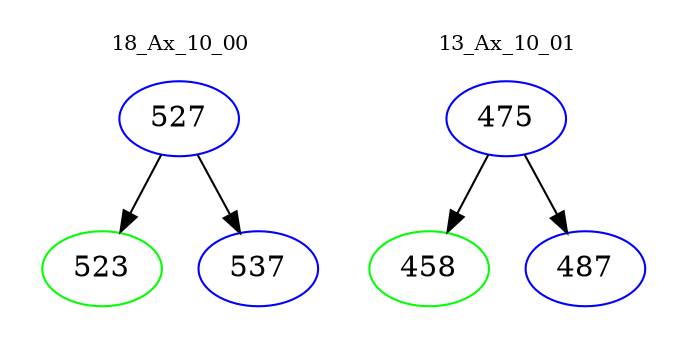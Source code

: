 digraph{
subgraph cluster_0 {
color = white
label = "18_Ax_10_00";
fontsize=10;
T0_527 [label="527", color="blue"]
T0_527 -> T0_523 [color="black"]
T0_523 [label="523", color="green"]
T0_527 -> T0_537 [color="black"]
T0_537 [label="537", color="blue"]
}
subgraph cluster_1 {
color = white
label = "13_Ax_10_01";
fontsize=10;
T1_475 [label="475", color="blue"]
T1_475 -> T1_458 [color="black"]
T1_458 [label="458", color="green"]
T1_475 -> T1_487 [color="black"]
T1_487 [label="487", color="blue"]
}
}
